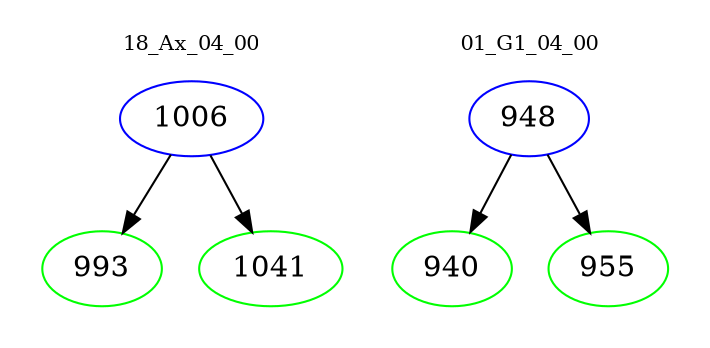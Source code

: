 digraph{
subgraph cluster_0 {
color = white
label = "18_Ax_04_00";
fontsize=10;
T0_1006 [label="1006", color="blue"]
T0_1006 -> T0_993 [color="black"]
T0_993 [label="993", color="green"]
T0_1006 -> T0_1041 [color="black"]
T0_1041 [label="1041", color="green"]
}
subgraph cluster_1 {
color = white
label = "01_G1_04_00";
fontsize=10;
T1_948 [label="948", color="blue"]
T1_948 -> T1_940 [color="black"]
T1_940 [label="940", color="green"]
T1_948 -> T1_955 [color="black"]
T1_955 [label="955", color="green"]
}
}
